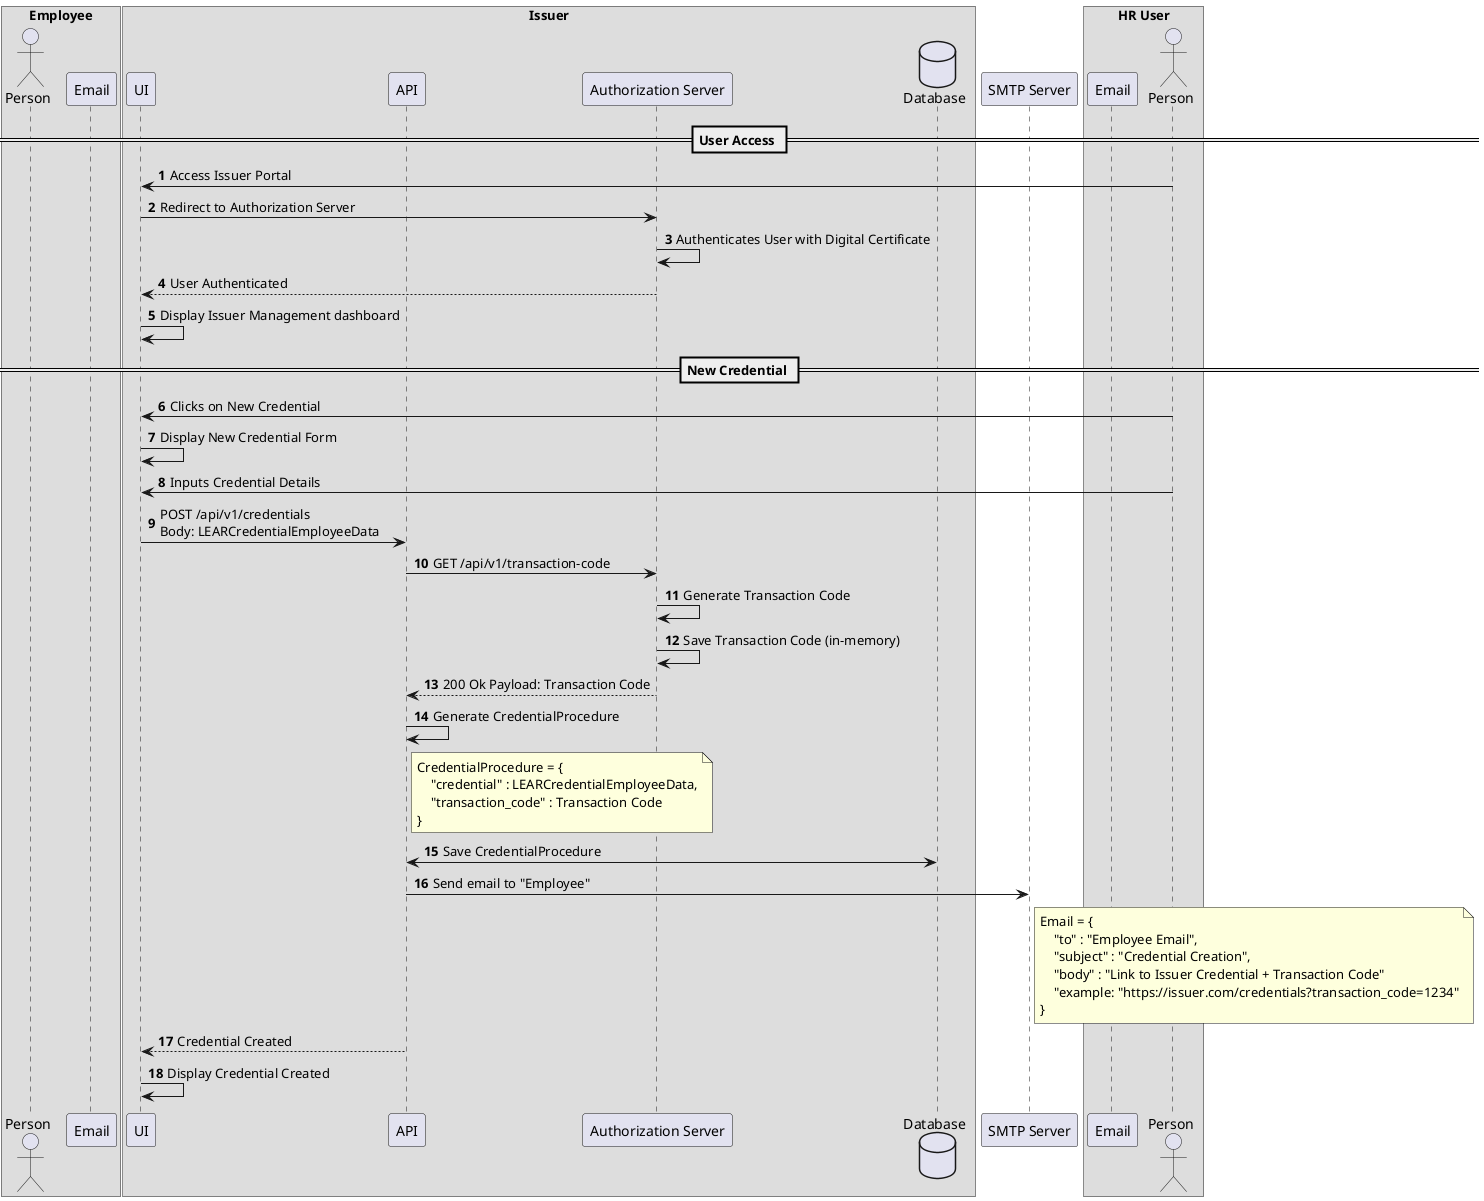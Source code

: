 @startuml
'https://plantuml.com/sequence-diagram

autonumber

box "Employee"
    actor Person as u_person
    participant Email as u_email
end box

box "Issuer"
    participant "UI" as ui
    participant "API" as api
    participant "Authorization Server" as auth_server
    database "Database" as db
end box

participant "SMTP Server" as smtp

box "HR User"
    participant Email as hr_email
    actor Person as hr_person
end box

== User Access ==

hr_person -> ui: Access Issuer Portal
    ui -> auth_server: Redirect to Authorization Server
        auth_server -> auth_server: Authenticates User with Digital Certificate
    auth_server --> ui: User Authenticated
    ui -> ui: Display Issuer Management dashboard

== New Credential ==

hr_person -> ui: Clicks on New Credential
    ui -> ui: Display New Credential Form
    hr_person -> ui: Inputs Credential Details

    ui -> api: POST /api/v1/credentials \nBody: LEARCredentialEmployeeData
        api -> auth_server: GET /api/v1/transaction-code
            auth_server -> auth_server: Generate Transaction Code
            auth_server -> auth_server: Save Transaction Code (in-memory)
            auth_server --> api: 200 Ok Payload: Transaction Code
            api -> api: Generate CredentialProcedure
            note right of api
                CredentialProcedure = {
                    "credential" : LEARCredentialEmployeeData,
                    "transaction_code" : Transaction Code
                }
            end note
            api <-> db: Save CredentialProcedure
            api -> smtp: Send email to "Employee"
            note right of smtp
                Email = {
                    "to" : "Employee Email",
                    "subject" : "Credential Creation",
                    "body" : "Link to Issuer Credential + Transaction Code"
                    "example: "https://issuer.com/credentials?transaction_code=1234"
                }
            end note
    api --> ui: Credential Created
    ui -> ui: Display Credential Created

@enduml
